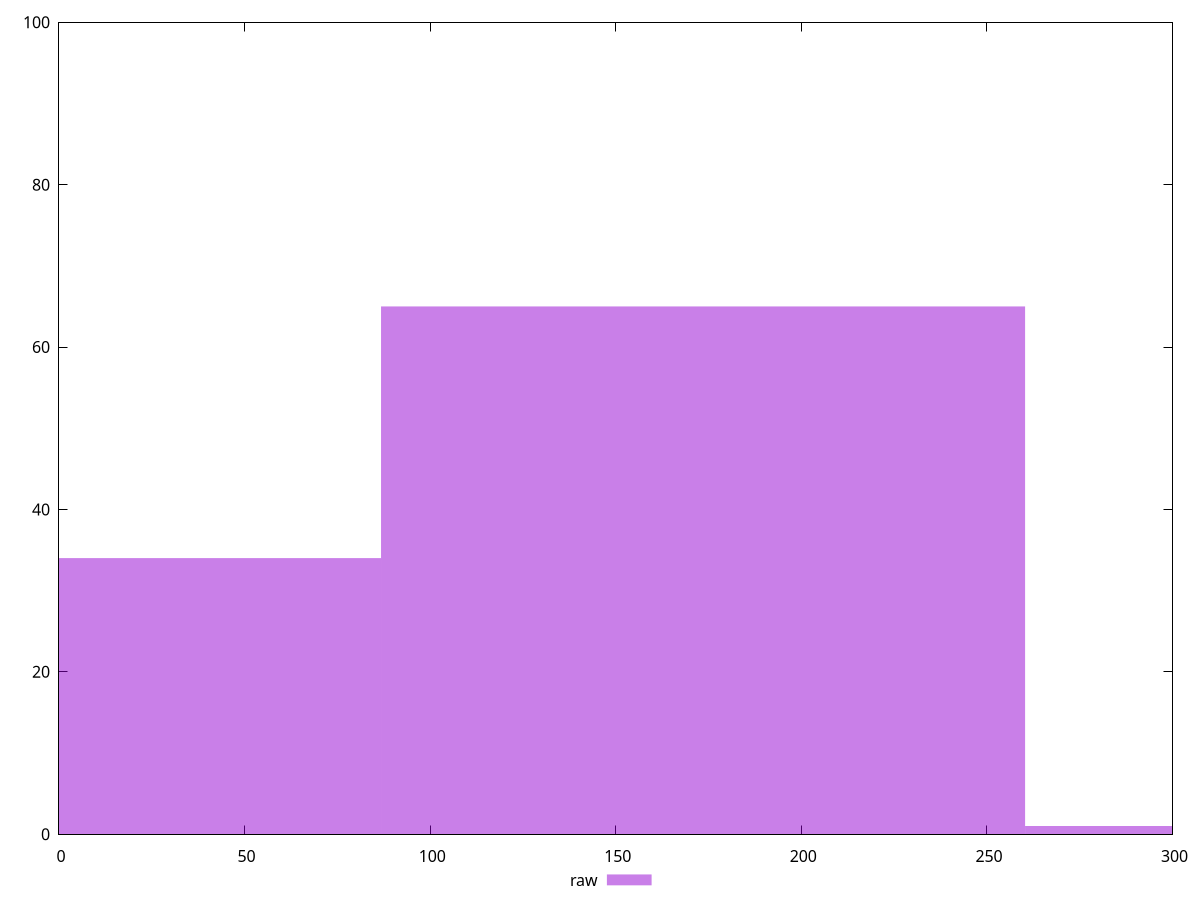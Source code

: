 reset

$raw <<EOF
347.04906929384055 1
0 34
173.52453464692027 65
EOF

set key outside below
set boxwidth 173.52453464692027
set xrange [0:300]
set yrange [0:100]
set trange [0:100]
set style fill transparent solid 0.5 noborder
set terminal svg size 640, 490 enhanced background rgb 'white'
set output "reports/report_00032_2021-02-25T10-28-15.087Z/unminified-javascript/samples/astro/raw/histogram.svg"

plot $raw title "raw" with boxes

reset
